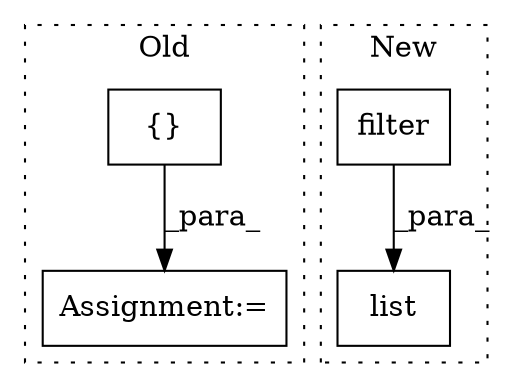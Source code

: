 digraph G {
subgraph cluster0 {
1 [label="{}" a="4" s="789" l="2" shape="box"];
3 [label="Assignment:=" a="7" s="775" l="1" shape="box"];
label = "Old";
style="dotted";
}
subgraph cluster1 {
2 [label="filter" a="32" s="1132,1167" l="7,1" shape="box"];
4 [label="list" a="32" s="1127,1168" l="5,1" shape="box"];
label = "New";
style="dotted";
}
1 -> 3 [label="_para_"];
2 -> 4 [label="_para_"];
}